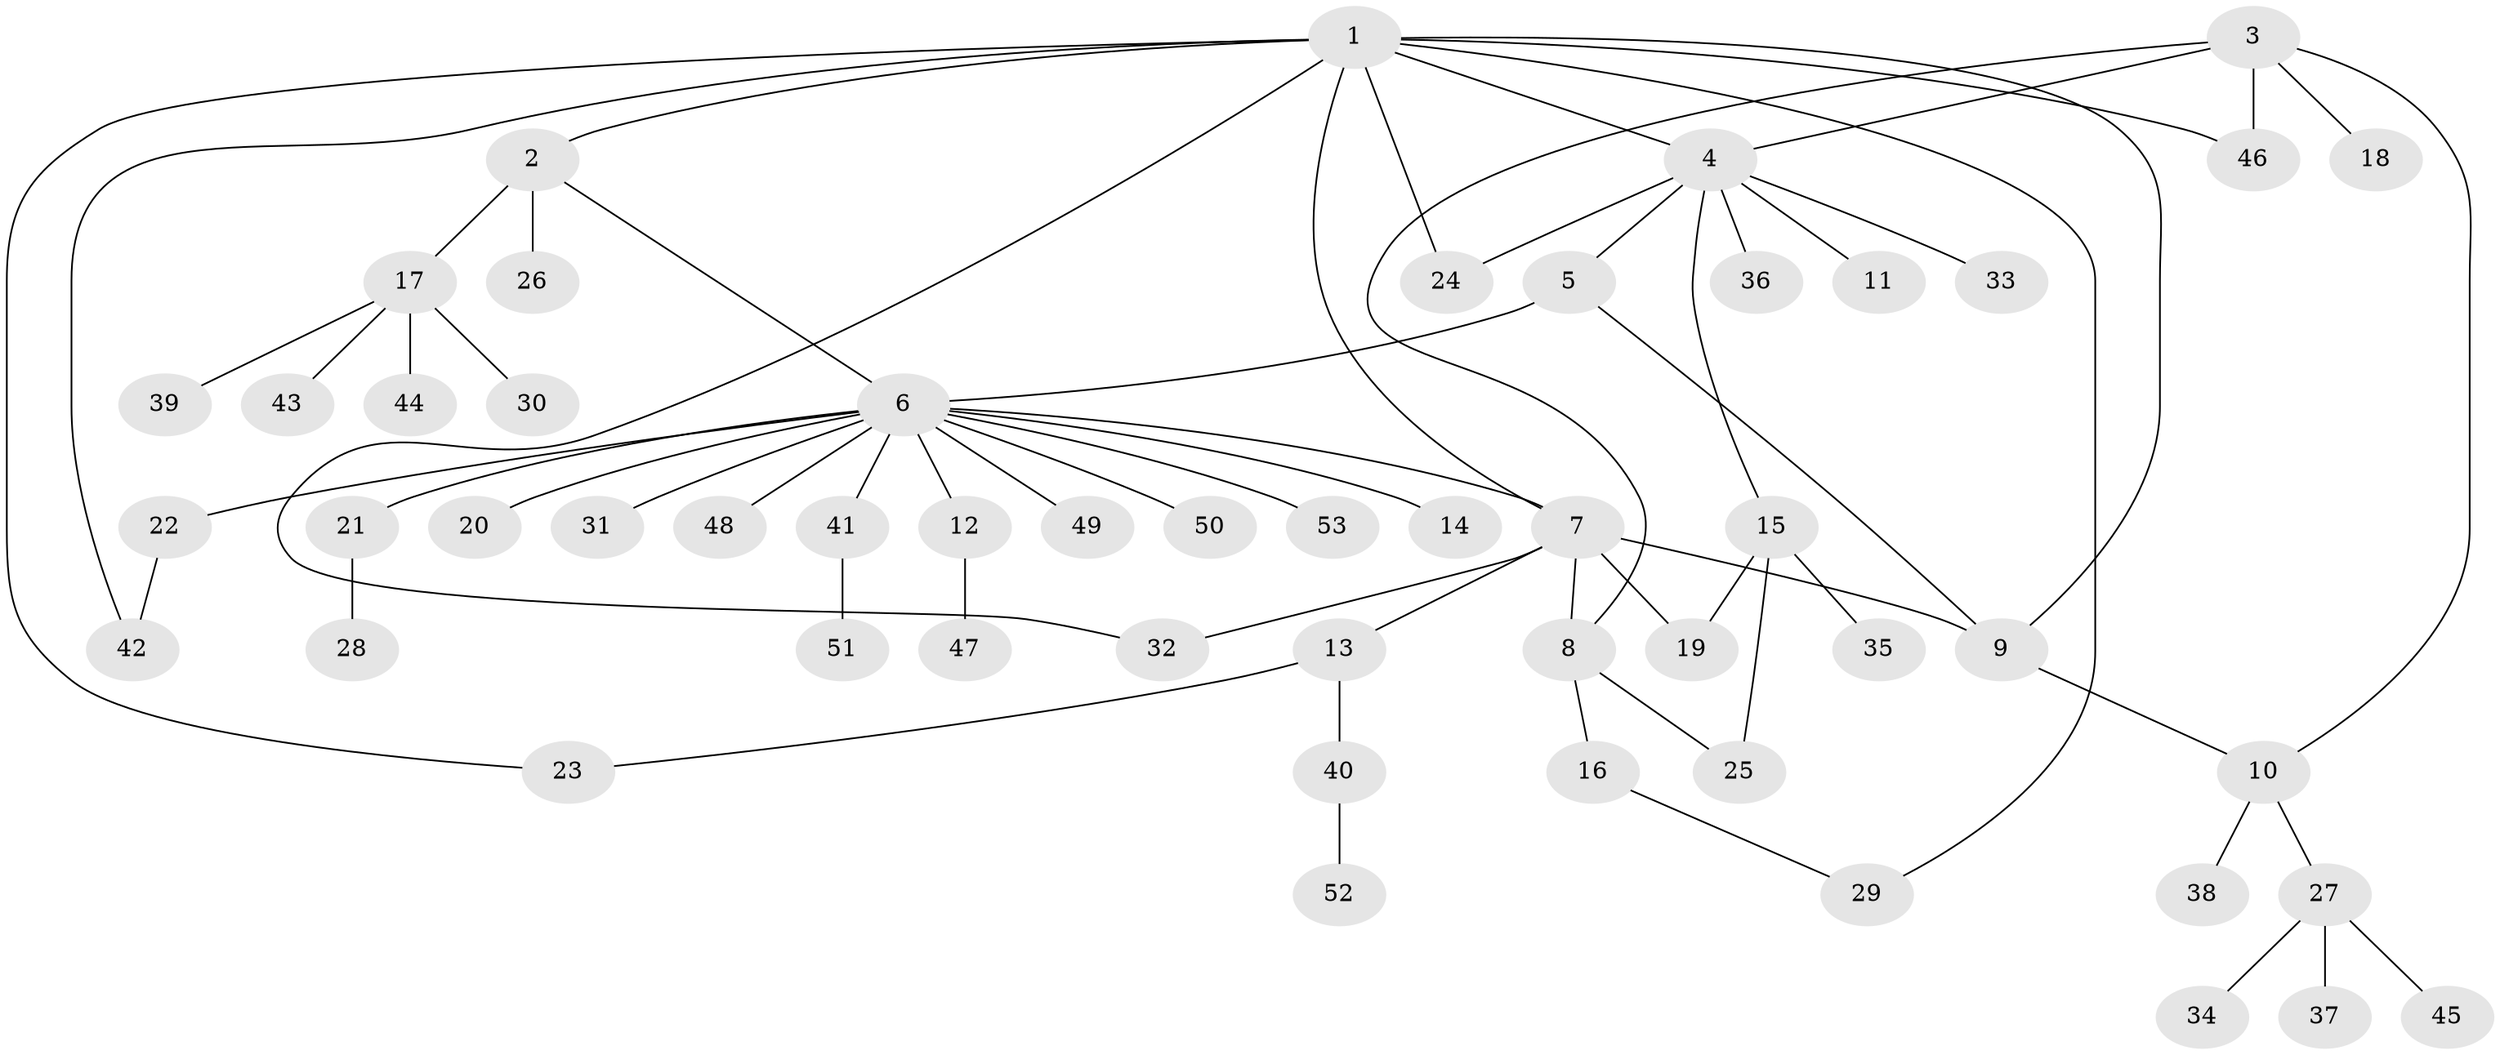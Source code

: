 // Generated by graph-tools (version 1.1) at 2025/02/03/09/25 03:02:40]
// undirected, 53 vertices, 66 edges
graph export_dot {
graph [start="1"]
  node [color=gray90,style=filled];
  1;
  2;
  3;
  4;
  5;
  6;
  7;
  8;
  9;
  10;
  11;
  12;
  13;
  14;
  15;
  16;
  17;
  18;
  19;
  20;
  21;
  22;
  23;
  24;
  25;
  26;
  27;
  28;
  29;
  30;
  31;
  32;
  33;
  34;
  35;
  36;
  37;
  38;
  39;
  40;
  41;
  42;
  43;
  44;
  45;
  46;
  47;
  48;
  49;
  50;
  51;
  52;
  53;
  1 -- 2;
  1 -- 4;
  1 -- 7;
  1 -- 9;
  1 -- 23;
  1 -- 24;
  1 -- 29;
  1 -- 32;
  1 -- 42;
  1 -- 46;
  2 -- 6;
  2 -- 17;
  2 -- 26;
  3 -- 4;
  3 -- 8;
  3 -- 10;
  3 -- 18;
  3 -- 46;
  4 -- 5;
  4 -- 11;
  4 -- 15;
  4 -- 24;
  4 -- 33;
  4 -- 36;
  5 -- 6;
  5 -- 9;
  6 -- 7;
  6 -- 12;
  6 -- 14;
  6 -- 20;
  6 -- 21;
  6 -- 22;
  6 -- 31;
  6 -- 41;
  6 -- 48;
  6 -- 49;
  6 -- 50;
  6 -- 53;
  7 -- 8;
  7 -- 9;
  7 -- 13;
  7 -- 19;
  7 -- 32;
  8 -- 16;
  8 -- 25;
  9 -- 10;
  10 -- 27;
  10 -- 38;
  12 -- 47;
  13 -- 23;
  13 -- 40;
  15 -- 19;
  15 -- 25;
  15 -- 35;
  16 -- 29;
  17 -- 30;
  17 -- 39;
  17 -- 43;
  17 -- 44;
  21 -- 28;
  22 -- 42;
  27 -- 34;
  27 -- 37;
  27 -- 45;
  40 -- 52;
  41 -- 51;
}
